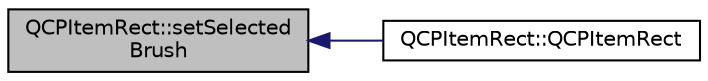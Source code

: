 digraph "QCPItemRect::setSelectedBrush"
{
  edge [fontname="Helvetica",fontsize="10",labelfontname="Helvetica",labelfontsize="10"];
  node [fontname="Helvetica",fontsize="10",shape=record];
  rankdir="LR";
  Node1 [label="QCPItemRect::setSelected\lBrush",height=0.2,width=0.4,color="black", fillcolor="grey75", style="filled", fontcolor="black"];
  Node1 -> Node2 [dir="back",color="midnightblue",fontsize="10",style="solid",fontname="Helvetica"];
  Node2 [label="QCPItemRect::QCPItemRect",height=0.2,width=0.4,color="black", fillcolor="white", style="filled",URL="$class_q_c_p_item_rect.html#a412ad1579f7a1fba453d0fa28c496cbc"];
}
